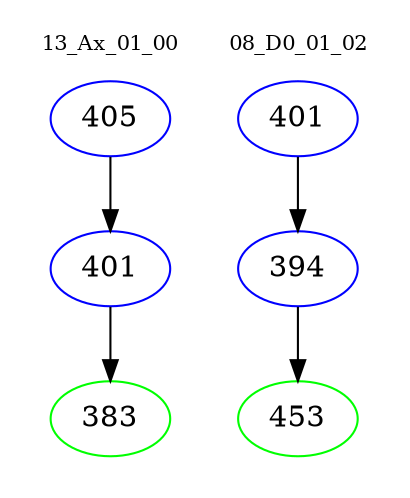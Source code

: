 digraph{
subgraph cluster_0 {
color = white
label = "13_Ax_01_00";
fontsize=10;
T0_405 [label="405", color="blue"]
T0_405 -> T0_401 [color="black"]
T0_401 [label="401", color="blue"]
T0_401 -> T0_383 [color="black"]
T0_383 [label="383", color="green"]
}
subgraph cluster_1 {
color = white
label = "08_D0_01_02";
fontsize=10;
T1_401 [label="401", color="blue"]
T1_401 -> T1_394 [color="black"]
T1_394 [label="394", color="blue"]
T1_394 -> T1_453 [color="black"]
T1_453 [label="453", color="green"]
}
}
